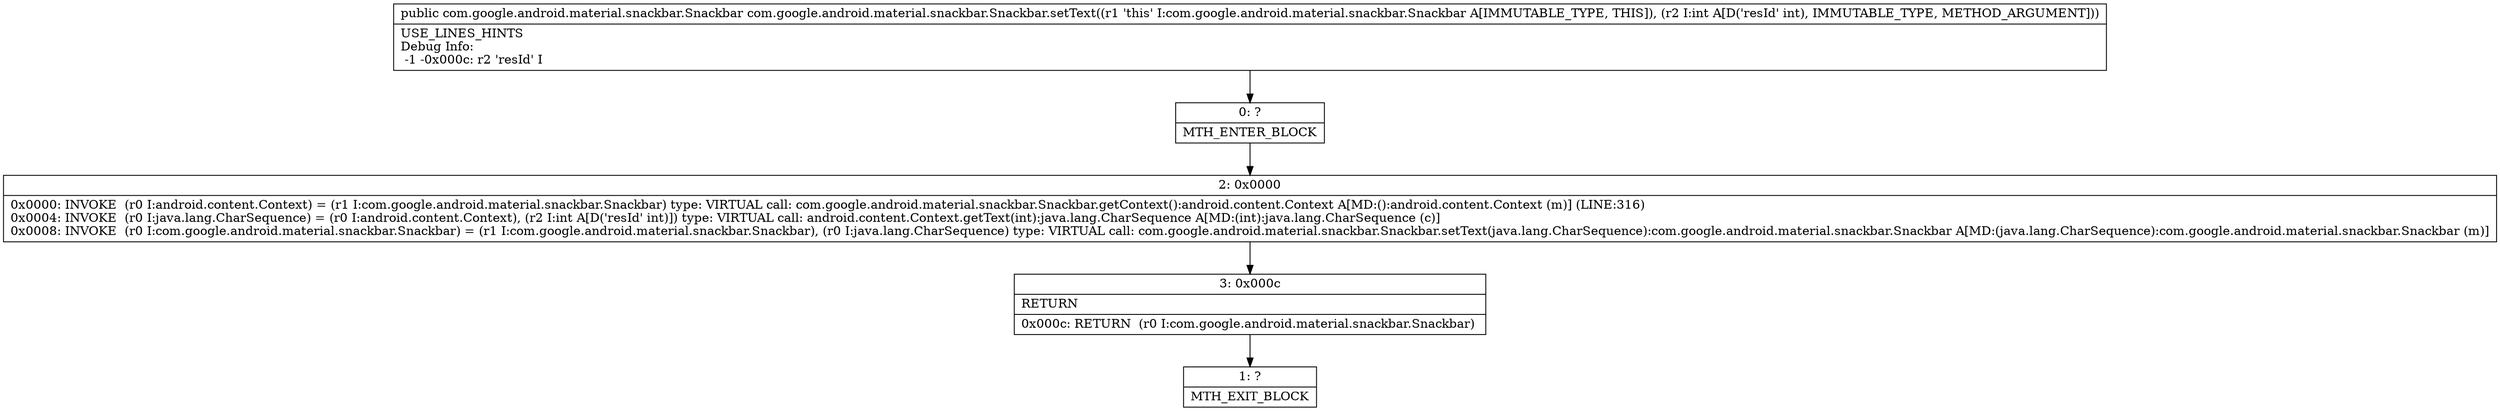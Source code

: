 digraph "CFG forcom.google.android.material.snackbar.Snackbar.setText(I)Lcom\/google\/android\/material\/snackbar\/Snackbar;" {
Node_0 [shape=record,label="{0\:\ ?|MTH_ENTER_BLOCK\l}"];
Node_2 [shape=record,label="{2\:\ 0x0000|0x0000: INVOKE  (r0 I:android.content.Context) = (r1 I:com.google.android.material.snackbar.Snackbar) type: VIRTUAL call: com.google.android.material.snackbar.Snackbar.getContext():android.content.Context A[MD:():android.content.Context (m)] (LINE:316)\l0x0004: INVOKE  (r0 I:java.lang.CharSequence) = (r0 I:android.content.Context), (r2 I:int A[D('resId' int)]) type: VIRTUAL call: android.content.Context.getText(int):java.lang.CharSequence A[MD:(int):java.lang.CharSequence (c)]\l0x0008: INVOKE  (r0 I:com.google.android.material.snackbar.Snackbar) = (r1 I:com.google.android.material.snackbar.Snackbar), (r0 I:java.lang.CharSequence) type: VIRTUAL call: com.google.android.material.snackbar.Snackbar.setText(java.lang.CharSequence):com.google.android.material.snackbar.Snackbar A[MD:(java.lang.CharSequence):com.google.android.material.snackbar.Snackbar (m)]\l}"];
Node_3 [shape=record,label="{3\:\ 0x000c|RETURN\l|0x000c: RETURN  (r0 I:com.google.android.material.snackbar.Snackbar) \l}"];
Node_1 [shape=record,label="{1\:\ ?|MTH_EXIT_BLOCK\l}"];
MethodNode[shape=record,label="{public com.google.android.material.snackbar.Snackbar com.google.android.material.snackbar.Snackbar.setText((r1 'this' I:com.google.android.material.snackbar.Snackbar A[IMMUTABLE_TYPE, THIS]), (r2 I:int A[D('resId' int), IMMUTABLE_TYPE, METHOD_ARGUMENT]))  | USE_LINES_HINTS\lDebug Info:\l  \-1 \-0x000c: r2 'resId' I\l}"];
MethodNode -> Node_0;Node_0 -> Node_2;
Node_2 -> Node_3;
Node_3 -> Node_1;
}

